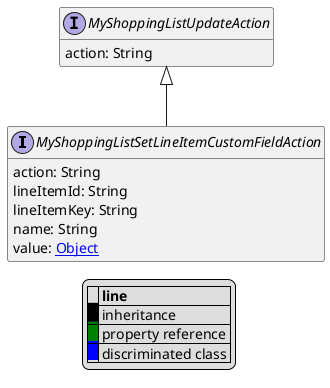 @startuml

hide empty fields
hide empty methods
legend
|= |= line |
|<back:black>   </back>| inheritance |
|<back:green>   </back>| property reference |
|<back:blue>   </back>| discriminated class |
endlegend
interface MyShoppingListSetLineItemCustomFieldAction [[MyShoppingListSetLineItemCustomFieldAction.svg]] extends MyShoppingListUpdateAction {
    action: String
    lineItemId: String
    lineItemKey: String
    name: String
    value: [[Object.svg Object]]
}
interface MyShoppingListUpdateAction [[MyShoppingListUpdateAction.svg]]  {
    action: String
}





@enduml
